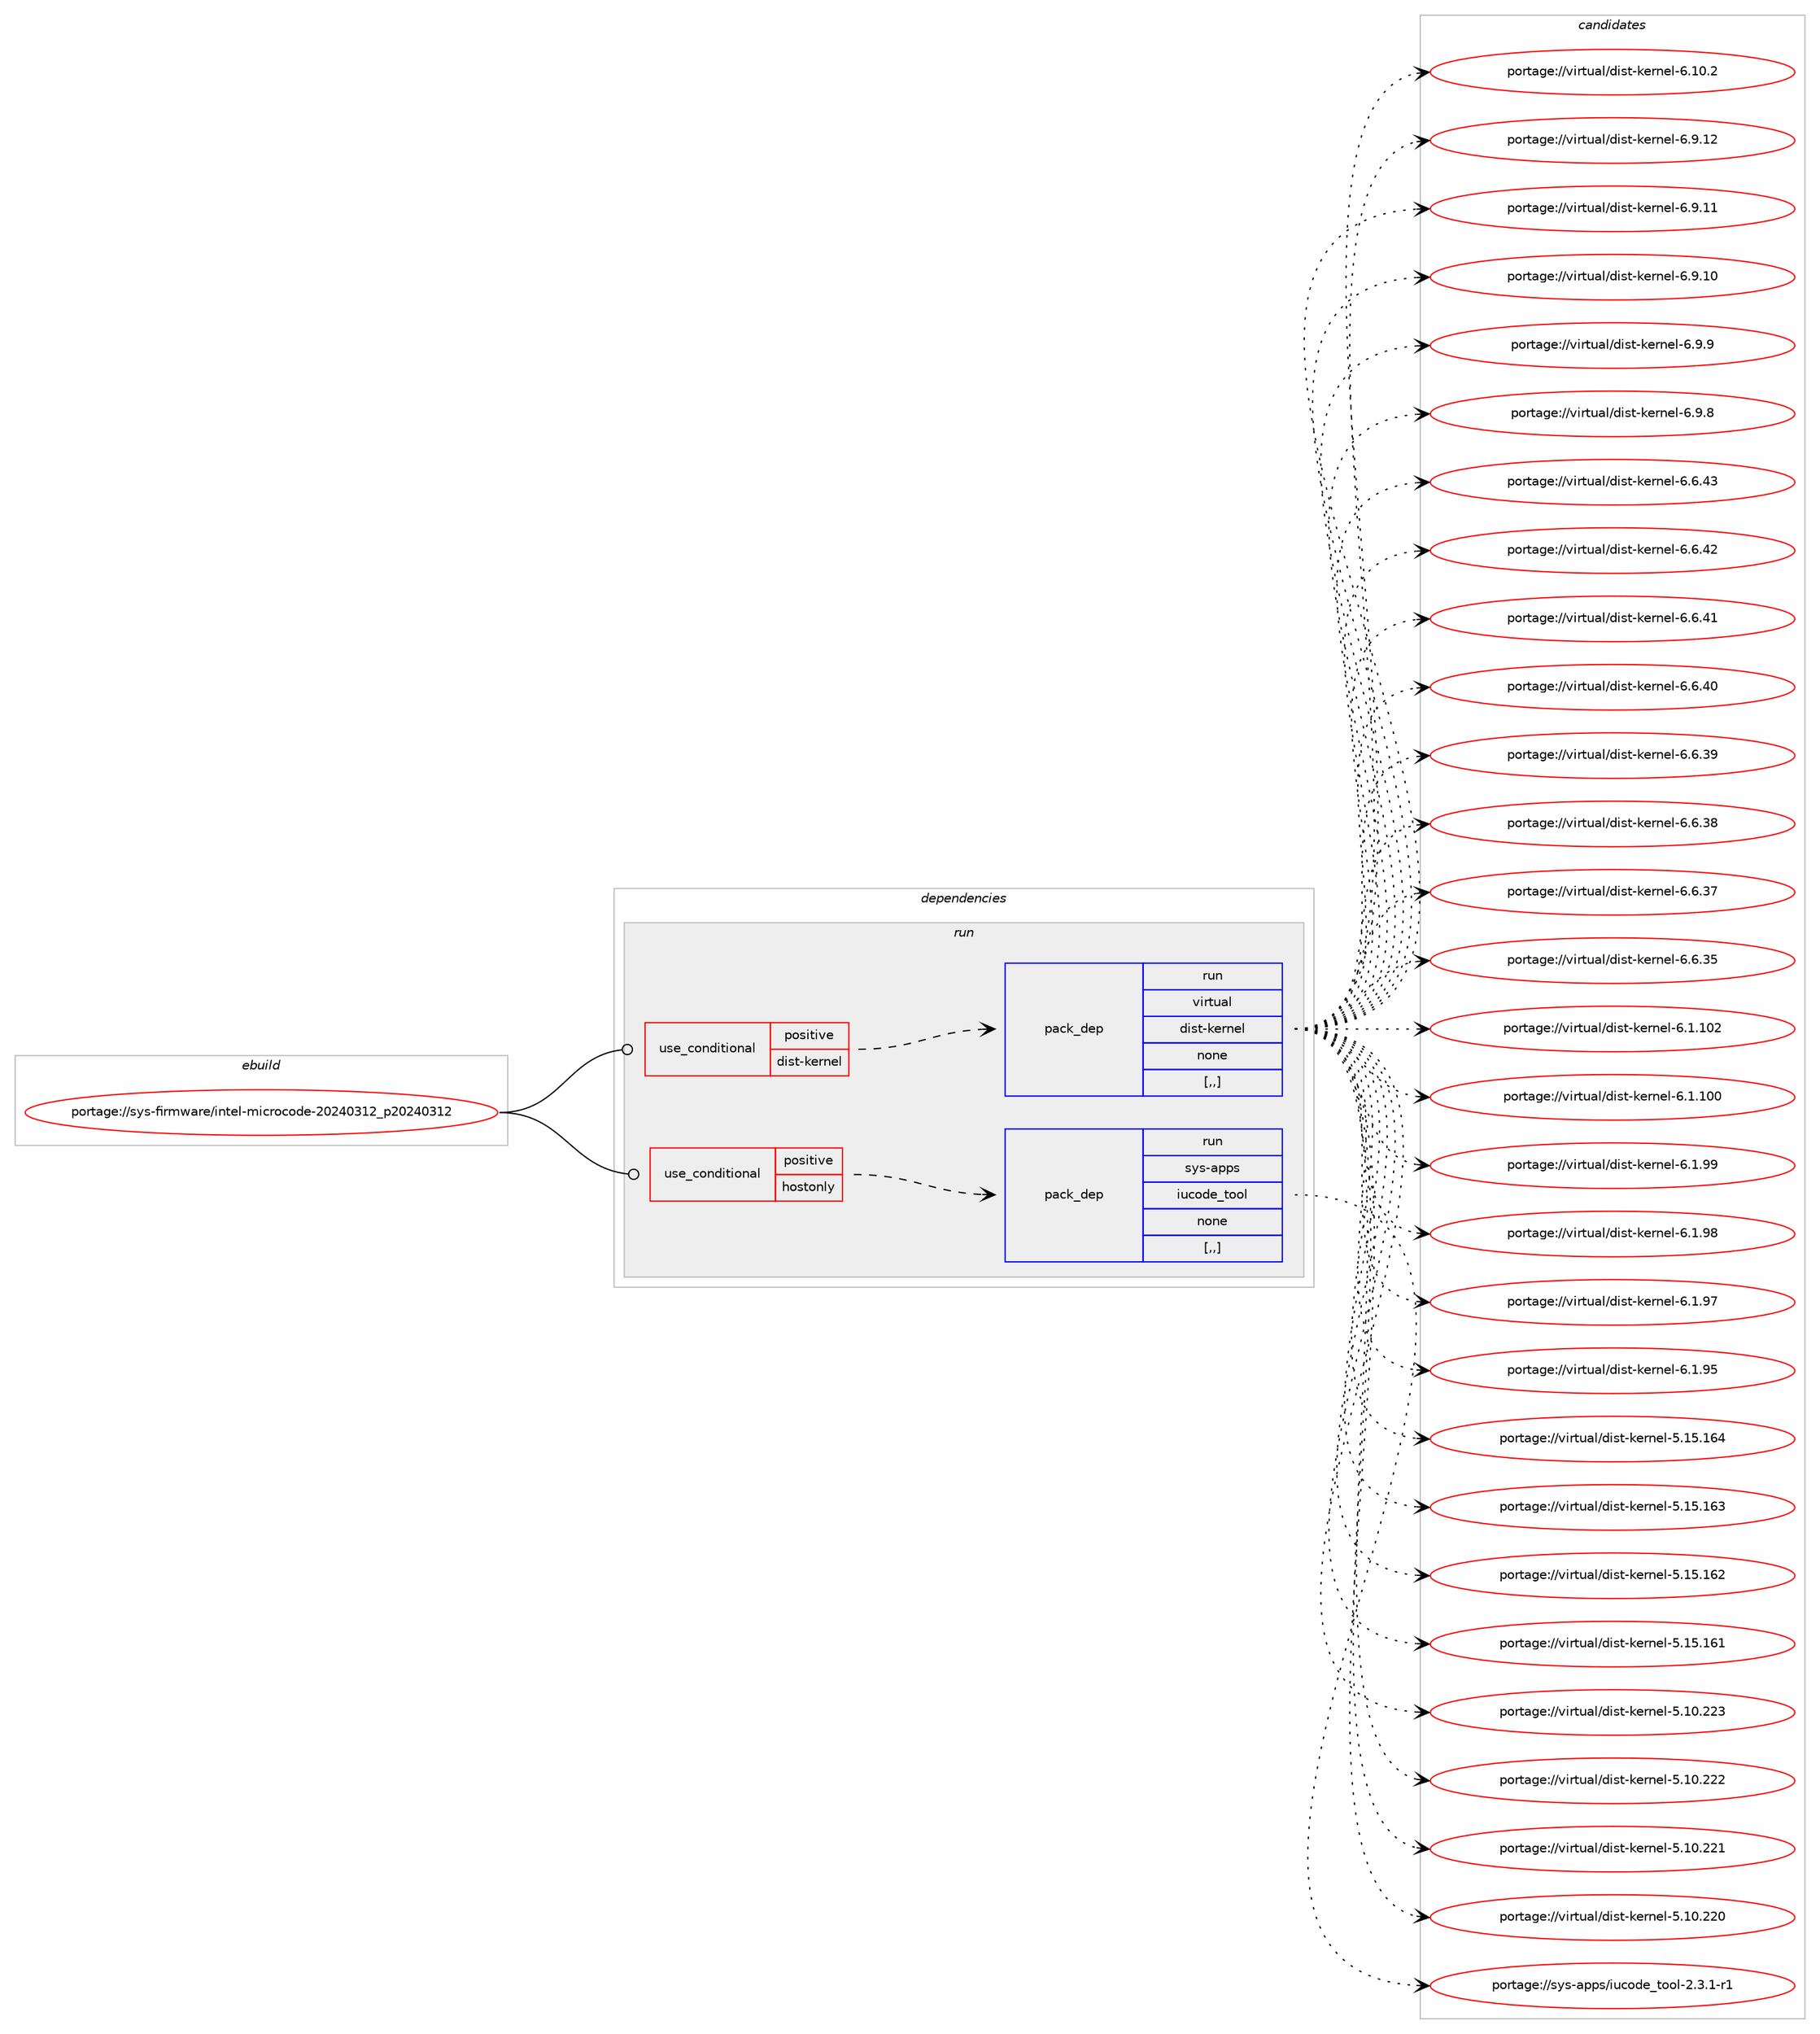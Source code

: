 digraph prolog {

# *************
# Graph options
# *************

newrank=true;
concentrate=true;
compound=true;
graph [rankdir=LR,fontname=Helvetica,fontsize=10,ranksep=1.5];#, ranksep=2.5, nodesep=0.2];
edge  [arrowhead=vee];
node  [fontname=Helvetica,fontsize=10];

# **********
# The ebuild
# **********

subgraph cluster_leftcol {
color=gray;
label=<<i>ebuild</i>>;
id [label="portage://sys-firmware/intel-microcode-20240312_p20240312", color=red, width=4, href="../sys-firmware/intel-microcode-20240312_p20240312.svg"];
}

# ****************
# The dependencies
# ****************

subgraph cluster_midcol {
color=gray;
label=<<i>dependencies</i>>;
subgraph cluster_compile {
fillcolor="#eeeeee";
style=filled;
label=<<i>compile</i>>;
}
subgraph cluster_compileandrun {
fillcolor="#eeeeee";
style=filled;
label=<<i>compile and run</i>>;
}
subgraph cluster_run {
fillcolor="#eeeeee";
style=filled;
label=<<i>run</i>>;
subgraph cond115791 {
dependency434942 [label=<<TABLE BORDER="0" CELLBORDER="1" CELLSPACING="0" CELLPADDING="4"><TR><TD ROWSPAN="3" CELLPADDING="10">use_conditional</TD></TR><TR><TD>positive</TD></TR><TR><TD>dist-kernel</TD></TR></TABLE>>, shape=none, color=red];
subgraph pack316184 {
dependency434943 [label=<<TABLE BORDER="0" CELLBORDER="1" CELLSPACING="0" CELLPADDING="4" WIDTH="220"><TR><TD ROWSPAN="6" CELLPADDING="30">pack_dep</TD></TR><TR><TD WIDTH="110">run</TD></TR><TR><TD>virtual</TD></TR><TR><TD>dist-kernel</TD></TR><TR><TD>none</TD></TR><TR><TD>[,,]</TD></TR></TABLE>>, shape=none, color=blue];
}
dependency434942:e -> dependency434943:w [weight=20,style="dashed",arrowhead="vee"];
}
id:e -> dependency434942:w [weight=20,style="solid",arrowhead="odot"];
subgraph cond115792 {
dependency434944 [label=<<TABLE BORDER="0" CELLBORDER="1" CELLSPACING="0" CELLPADDING="4"><TR><TD ROWSPAN="3" CELLPADDING="10">use_conditional</TD></TR><TR><TD>positive</TD></TR><TR><TD>hostonly</TD></TR></TABLE>>, shape=none, color=red];
subgraph pack316185 {
dependency434945 [label=<<TABLE BORDER="0" CELLBORDER="1" CELLSPACING="0" CELLPADDING="4" WIDTH="220"><TR><TD ROWSPAN="6" CELLPADDING="30">pack_dep</TD></TR><TR><TD WIDTH="110">run</TD></TR><TR><TD>sys-apps</TD></TR><TR><TD>iucode_tool</TD></TR><TR><TD>none</TD></TR><TR><TD>[,,]</TD></TR></TABLE>>, shape=none, color=blue];
}
dependency434944:e -> dependency434945:w [weight=20,style="dashed",arrowhead="vee"];
}
id:e -> dependency434944:w [weight=20,style="solid",arrowhead="odot"];
}
}

# **************
# The candidates
# **************

subgraph cluster_choices {
rank=same;
color=gray;
label=<<i>candidates</i>>;

subgraph choice316184 {
color=black;
nodesep=1;
choice11810511411611797108471001051151164510710111411010110845544649484650 [label="portage://virtual/dist-kernel-6.10.2", color=red, width=4,href="../virtual/dist-kernel-6.10.2.svg"];
choice11810511411611797108471001051151164510710111411010110845544657464950 [label="portage://virtual/dist-kernel-6.9.12", color=red, width=4,href="../virtual/dist-kernel-6.9.12.svg"];
choice11810511411611797108471001051151164510710111411010110845544657464949 [label="portage://virtual/dist-kernel-6.9.11", color=red, width=4,href="../virtual/dist-kernel-6.9.11.svg"];
choice11810511411611797108471001051151164510710111411010110845544657464948 [label="portage://virtual/dist-kernel-6.9.10", color=red, width=4,href="../virtual/dist-kernel-6.9.10.svg"];
choice118105114116117971084710010511511645107101114110101108455446574657 [label="portage://virtual/dist-kernel-6.9.9", color=red, width=4,href="../virtual/dist-kernel-6.9.9.svg"];
choice118105114116117971084710010511511645107101114110101108455446574656 [label="portage://virtual/dist-kernel-6.9.8", color=red, width=4,href="../virtual/dist-kernel-6.9.8.svg"];
choice11810511411611797108471001051151164510710111411010110845544654465251 [label="portage://virtual/dist-kernel-6.6.43", color=red, width=4,href="../virtual/dist-kernel-6.6.43.svg"];
choice11810511411611797108471001051151164510710111411010110845544654465250 [label="portage://virtual/dist-kernel-6.6.42", color=red, width=4,href="../virtual/dist-kernel-6.6.42.svg"];
choice11810511411611797108471001051151164510710111411010110845544654465249 [label="portage://virtual/dist-kernel-6.6.41", color=red, width=4,href="../virtual/dist-kernel-6.6.41.svg"];
choice11810511411611797108471001051151164510710111411010110845544654465248 [label="portage://virtual/dist-kernel-6.6.40", color=red, width=4,href="../virtual/dist-kernel-6.6.40.svg"];
choice11810511411611797108471001051151164510710111411010110845544654465157 [label="portage://virtual/dist-kernel-6.6.39", color=red, width=4,href="../virtual/dist-kernel-6.6.39.svg"];
choice11810511411611797108471001051151164510710111411010110845544654465156 [label="portage://virtual/dist-kernel-6.6.38", color=red, width=4,href="../virtual/dist-kernel-6.6.38.svg"];
choice11810511411611797108471001051151164510710111411010110845544654465155 [label="portage://virtual/dist-kernel-6.6.37", color=red, width=4,href="../virtual/dist-kernel-6.6.37.svg"];
choice11810511411611797108471001051151164510710111411010110845544654465153 [label="portage://virtual/dist-kernel-6.6.35", color=red, width=4,href="../virtual/dist-kernel-6.6.35.svg"];
choice1181051141161179710847100105115116451071011141101011084554464946494850 [label="portage://virtual/dist-kernel-6.1.102", color=red, width=4,href="../virtual/dist-kernel-6.1.102.svg"];
choice1181051141161179710847100105115116451071011141101011084554464946494848 [label="portage://virtual/dist-kernel-6.1.100", color=red, width=4,href="../virtual/dist-kernel-6.1.100.svg"];
choice11810511411611797108471001051151164510710111411010110845544649465757 [label="portage://virtual/dist-kernel-6.1.99", color=red, width=4,href="../virtual/dist-kernel-6.1.99.svg"];
choice11810511411611797108471001051151164510710111411010110845544649465756 [label="portage://virtual/dist-kernel-6.1.98", color=red, width=4,href="../virtual/dist-kernel-6.1.98.svg"];
choice11810511411611797108471001051151164510710111411010110845544649465755 [label="portage://virtual/dist-kernel-6.1.97", color=red, width=4,href="../virtual/dist-kernel-6.1.97.svg"];
choice11810511411611797108471001051151164510710111411010110845544649465753 [label="portage://virtual/dist-kernel-6.1.95", color=red, width=4,href="../virtual/dist-kernel-6.1.95.svg"];
choice118105114116117971084710010511511645107101114110101108455346495346495452 [label="portage://virtual/dist-kernel-5.15.164", color=red, width=4,href="../virtual/dist-kernel-5.15.164.svg"];
choice118105114116117971084710010511511645107101114110101108455346495346495451 [label="portage://virtual/dist-kernel-5.15.163", color=red, width=4,href="../virtual/dist-kernel-5.15.163.svg"];
choice118105114116117971084710010511511645107101114110101108455346495346495450 [label="portage://virtual/dist-kernel-5.15.162", color=red, width=4,href="../virtual/dist-kernel-5.15.162.svg"];
choice118105114116117971084710010511511645107101114110101108455346495346495449 [label="portage://virtual/dist-kernel-5.15.161", color=red, width=4,href="../virtual/dist-kernel-5.15.161.svg"];
choice118105114116117971084710010511511645107101114110101108455346494846505051 [label="portage://virtual/dist-kernel-5.10.223", color=red, width=4,href="../virtual/dist-kernel-5.10.223.svg"];
choice118105114116117971084710010511511645107101114110101108455346494846505050 [label="portage://virtual/dist-kernel-5.10.222", color=red, width=4,href="../virtual/dist-kernel-5.10.222.svg"];
choice118105114116117971084710010511511645107101114110101108455346494846505049 [label="portage://virtual/dist-kernel-5.10.221", color=red, width=4,href="../virtual/dist-kernel-5.10.221.svg"];
choice118105114116117971084710010511511645107101114110101108455346494846505048 [label="portage://virtual/dist-kernel-5.10.220", color=red, width=4,href="../virtual/dist-kernel-5.10.220.svg"];
dependency434943:e -> choice11810511411611797108471001051151164510710111411010110845544649484650:w [style=dotted,weight="100"];
dependency434943:e -> choice11810511411611797108471001051151164510710111411010110845544657464950:w [style=dotted,weight="100"];
dependency434943:e -> choice11810511411611797108471001051151164510710111411010110845544657464949:w [style=dotted,weight="100"];
dependency434943:e -> choice11810511411611797108471001051151164510710111411010110845544657464948:w [style=dotted,weight="100"];
dependency434943:e -> choice118105114116117971084710010511511645107101114110101108455446574657:w [style=dotted,weight="100"];
dependency434943:e -> choice118105114116117971084710010511511645107101114110101108455446574656:w [style=dotted,weight="100"];
dependency434943:e -> choice11810511411611797108471001051151164510710111411010110845544654465251:w [style=dotted,weight="100"];
dependency434943:e -> choice11810511411611797108471001051151164510710111411010110845544654465250:w [style=dotted,weight="100"];
dependency434943:e -> choice11810511411611797108471001051151164510710111411010110845544654465249:w [style=dotted,weight="100"];
dependency434943:e -> choice11810511411611797108471001051151164510710111411010110845544654465248:w [style=dotted,weight="100"];
dependency434943:e -> choice11810511411611797108471001051151164510710111411010110845544654465157:w [style=dotted,weight="100"];
dependency434943:e -> choice11810511411611797108471001051151164510710111411010110845544654465156:w [style=dotted,weight="100"];
dependency434943:e -> choice11810511411611797108471001051151164510710111411010110845544654465155:w [style=dotted,weight="100"];
dependency434943:e -> choice11810511411611797108471001051151164510710111411010110845544654465153:w [style=dotted,weight="100"];
dependency434943:e -> choice1181051141161179710847100105115116451071011141101011084554464946494850:w [style=dotted,weight="100"];
dependency434943:e -> choice1181051141161179710847100105115116451071011141101011084554464946494848:w [style=dotted,weight="100"];
dependency434943:e -> choice11810511411611797108471001051151164510710111411010110845544649465757:w [style=dotted,weight="100"];
dependency434943:e -> choice11810511411611797108471001051151164510710111411010110845544649465756:w [style=dotted,weight="100"];
dependency434943:e -> choice11810511411611797108471001051151164510710111411010110845544649465755:w [style=dotted,weight="100"];
dependency434943:e -> choice11810511411611797108471001051151164510710111411010110845544649465753:w [style=dotted,weight="100"];
dependency434943:e -> choice118105114116117971084710010511511645107101114110101108455346495346495452:w [style=dotted,weight="100"];
dependency434943:e -> choice118105114116117971084710010511511645107101114110101108455346495346495451:w [style=dotted,weight="100"];
dependency434943:e -> choice118105114116117971084710010511511645107101114110101108455346495346495450:w [style=dotted,weight="100"];
dependency434943:e -> choice118105114116117971084710010511511645107101114110101108455346495346495449:w [style=dotted,weight="100"];
dependency434943:e -> choice118105114116117971084710010511511645107101114110101108455346494846505051:w [style=dotted,weight="100"];
dependency434943:e -> choice118105114116117971084710010511511645107101114110101108455346494846505050:w [style=dotted,weight="100"];
dependency434943:e -> choice118105114116117971084710010511511645107101114110101108455346494846505049:w [style=dotted,weight="100"];
dependency434943:e -> choice118105114116117971084710010511511645107101114110101108455346494846505048:w [style=dotted,weight="100"];
}
subgraph choice316185 {
color=black;
nodesep=1;
choice11512111545971121121154710511799111100101951161111111084550465146494511449 [label="portage://sys-apps/iucode_tool-2.3.1-r1", color=red, width=4,href="../sys-apps/iucode_tool-2.3.1-r1.svg"];
dependency434945:e -> choice11512111545971121121154710511799111100101951161111111084550465146494511449:w [style=dotted,weight="100"];
}
}

}
